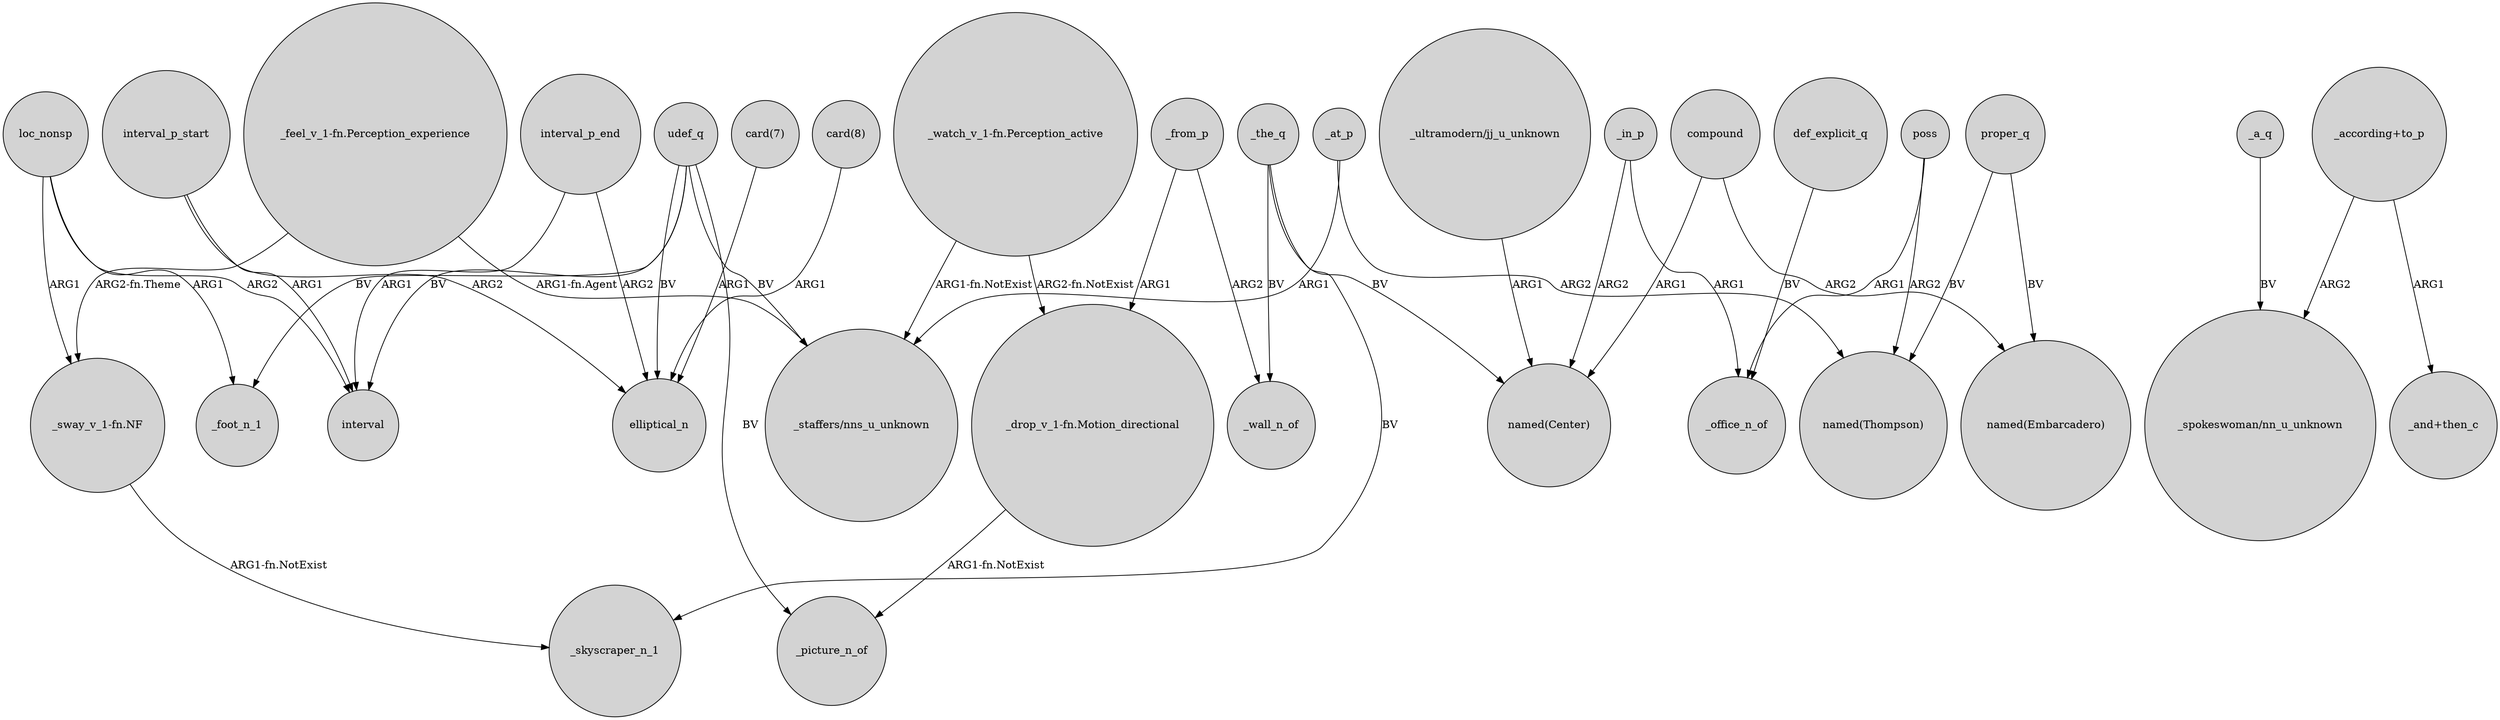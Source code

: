 digraph {
	node [shape=circle style=filled]
	_at_p -> "_staffers/nns_u_unknown" [label=ARG1]
	udef_q -> "_staffers/nns_u_unknown" [label=BV]
	loc_nonsp -> interval [label=ARG2]
	udef_q -> elliptical_n [label=BV]
	proper_q -> "named(Embarcadero)" [label=BV]
	proper_q -> "named(Thompson)" [label=BV]
	"_feel_v_1-fn.Perception_experience" -> "_sway_v_1-fn.NF" [label="ARG2-fn.Theme"]
	_the_q -> _wall_n_of [label=BV]
	"_watch_v_1-fn.Perception_active" -> "_drop_v_1-fn.Motion_directional" [label="ARG2-fn.NotExist"]
	def_explicit_q -> _office_n_of [label=BV]
	_the_q -> _skyscraper_n_1 [label=BV]
	"_sway_v_1-fn.NF" -> _skyscraper_n_1 [label="ARG1-fn.NotExist"]
	_a_q -> "_spokeswoman/nn_u_unknown" [label=BV]
	interval_p_end -> elliptical_n [label=ARG2]
	"card(7)" -> elliptical_n [label=ARG1]
	_in_p -> _office_n_of [label=ARG1]
	"_ultramodern/jj_u_unknown" -> "named(Center)" [label=ARG1]
	_in_p -> "named(Center)" [label=ARG2]
	interval_p_start -> elliptical_n [label=ARG2]
	"card(8)" -> elliptical_n [label=ARG1]
	"_feel_v_1-fn.Perception_experience" -> "_staffers/nns_u_unknown" [label="ARG1-fn.Agent"]
	loc_nonsp -> _foot_n_1 [label=ARG1]
	"_according+to_p" -> "_and+then_c" [label=ARG1]
	"_watch_v_1-fn.Perception_active" -> "_staffers/nns_u_unknown" [label="ARG1-fn.NotExist"]
	_at_p -> "named(Thompson)" [label=ARG2]
	udef_q -> _foot_n_1 [label=BV]
	interval_p_start -> interval [label=ARG1]
	_the_q -> "named(Center)" [label=BV]
	_from_p -> "_drop_v_1-fn.Motion_directional" [label=ARG1]
	_from_p -> _wall_n_of [label=ARG2]
	udef_q -> _picture_n_of [label=BV]
	poss -> _office_n_of [label=ARG1]
	interval_p_end -> interval [label=ARG1]
	"_according+to_p" -> "_spokeswoman/nn_u_unknown" [label=ARG2]
	compound -> "named(Center)" [label=ARG1]
	poss -> "named(Thompson)" [label=ARG2]
	compound -> "named(Embarcadero)" [label=ARG2]
	udef_q -> interval [label=BV]
	"_drop_v_1-fn.Motion_directional" -> _picture_n_of [label="ARG1-fn.NotExist"]
	loc_nonsp -> "_sway_v_1-fn.NF" [label=ARG1]
}
